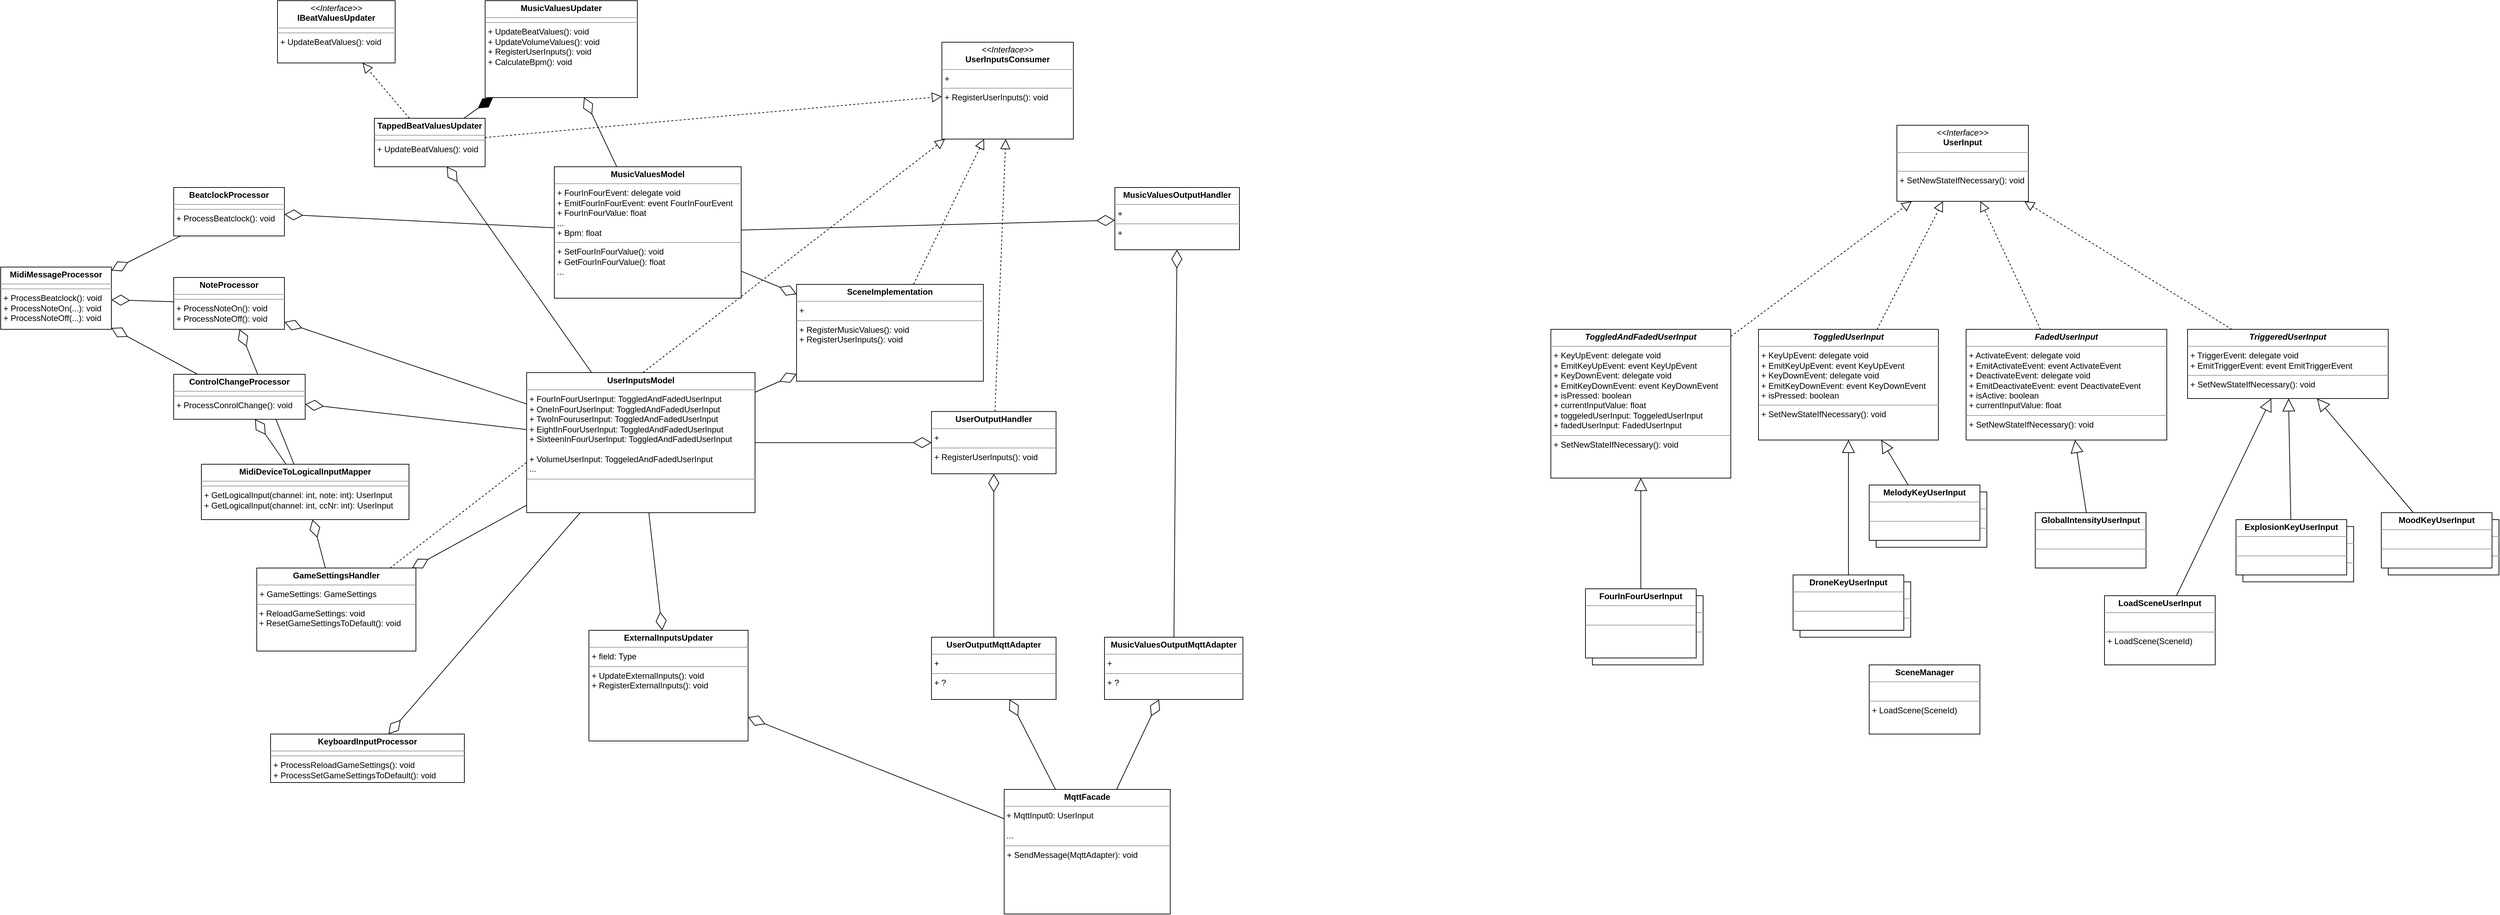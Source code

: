 <mxfile version="18.1.2" type="device"><diagram id="kDup70aPqAmlONpFN8vK" name="Page-1"><mxGraphModel dx="2241" dy="849" grid="1" gridSize="10" guides="1" tooltips="1" connect="1" arrows="1" fold="1" page="1" pageScale="1" pageWidth="850" pageHeight="1100" math="0" shadow="0"><root><mxCell id="0"/><mxCell id="1" parent="0"/><mxCell id="etGGWQpMY6Lgv1OPA2Lh-5" value="" style="endArrow=block;dashed=1;endFill=0;endSize=12;html=1;" edge="1" parent="1" source="etGGWQpMY6Lgv1OPA2Lh-1" target="Bzb-3gxFvcCEt1NOHRP6-14"><mxGeometry width="160" relative="1" as="geometry"><mxPoint x="978.704" y="570.0" as="sourcePoint"/><mxPoint x="1171.296" y="170" as="targetPoint"/></mxGeometry></mxCell><mxCell id="p4Q432q3_4zAi-ggWNKE-8" value="" style="endArrow=diamondThin;endFill=0;endSize=24;html=1;fontColor=default;" parent="1" source="p4Q432q3_4zAi-ggWNKE-6" target="p4Q432q3_4zAi-ggWNKE-1" edge="1"><mxGeometry width="160" relative="1" as="geometry"><mxPoint x="44.505" y="890" as="sourcePoint"/><mxPoint x="-54.286" y="735" as="targetPoint"/></mxGeometry></mxCell><mxCell id="Bzb-3gxFvcCEt1NOHRP6-16" value="" style="endArrow=block;dashed=1;endFill=0;endSize=12;html=1;" parent="1" source="IexDdL5BKOaNLtybtklX-4" target="Bzb-3gxFvcCEt1NOHRP6-14" edge="1"><mxGeometry width="160" relative="1" as="geometry"><mxPoint x="669.998" y="230" as="sourcePoint"/><mxPoint x="621.302" y="-90" as="targetPoint"/></mxGeometry></mxCell><mxCell id="Bzb-3gxFvcCEt1NOHRP6-21" value="&lt;p style=&quot;margin: 0px ; margin-top: 4px ; text-align: center&quot;&gt;&lt;b&gt;ExplosionKeyUserInput&lt;/b&gt;&lt;br&gt;&lt;/p&gt;&lt;hr size=&quot;1&quot;&gt;&lt;p style=&quot;margin: 0px ; margin-left: 4px&quot;&gt;&lt;br&gt;&lt;/p&gt;&lt;hr size=&quot;1&quot;&gt;&lt;p style=&quot;margin: 0px ; margin-left: 4px&quot;&gt;&lt;br&gt;&lt;/p&gt;" style="verticalAlign=top;align=left;overflow=fill;fontSize=12;fontFamily=Helvetica;html=1;" parent="1" vertex="1"><mxGeometry x="2890" y="910" width="160" height="80" as="geometry"/></mxCell><mxCell id="Bzb-3gxFvcCEt1NOHRP6-20" value="&lt;p style=&quot;margin: 0px ; margin-top: 4px ; text-align: center&quot;&gt;&lt;b&gt;MelodyKeyUserInput&lt;/b&gt;&lt;/p&gt;&lt;hr size=&quot;1&quot;&gt;&lt;p style=&quot;margin: 0px ; margin-left: 4px&quot;&gt;&lt;br&gt;&lt;/p&gt;&lt;hr size=&quot;1&quot;&gt;&lt;p style=&quot;margin: 0px ; margin-left: 4px&quot;&gt;&lt;br&gt;&lt;/p&gt;" style="verticalAlign=top;align=left;overflow=fill;fontSize=12;fontFamily=Helvetica;html=1;" parent="1" vertex="1"><mxGeometry x="2360" y="860" width="160" height="80" as="geometry"/></mxCell><mxCell id="Bzb-3gxFvcCEt1NOHRP6-19" value="&lt;p style=&quot;margin: 0px ; margin-top: 4px ; text-align: center&quot;&gt;&lt;b&gt;DroneKeyUserInput&lt;/b&gt;&lt;br&gt;&lt;/p&gt;&lt;hr size=&quot;1&quot;&gt;&lt;p style=&quot;margin: 0px ; margin-left: 4px&quot;&gt;&lt;br&gt;&lt;/p&gt;&lt;hr size=&quot;1&quot;&gt;&lt;p style=&quot;margin: 0px ; margin-left: 4px&quot;&gt;&lt;br&gt;&lt;/p&gt;" style="verticalAlign=top;align=left;overflow=fill;fontSize=12;fontFamily=Helvetica;html=1;" parent="1" vertex="1"><mxGeometry x="2250" y="990" width="160" height="80" as="geometry"/></mxCell><mxCell id="Bzb-3gxFvcCEt1NOHRP6-18" value="&lt;p style=&quot;margin: 0px ; margin-top: 4px ; text-align: center&quot;&gt;&lt;b&gt;StreamKeyUserInput&lt;/b&gt;&lt;/p&gt;&lt;hr size=&quot;1&quot;&gt;&lt;p style=&quot;margin: 0px ; margin-left: 4px&quot;&gt;&lt;br&gt;&lt;/p&gt;&lt;hr size=&quot;1&quot;&gt;&lt;p style=&quot;margin: 0px ; margin-left: 4px&quot;&gt;&lt;br&gt;&lt;/p&gt;" style="verticalAlign=top;align=left;overflow=fill;fontSize=12;fontFamily=Helvetica;html=1;" parent="1" vertex="1"><mxGeometry x="3100" y="900" width="160" height="80" as="geometry"/></mxCell><mxCell id="Bzb-3gxFvcCEt1NOHRP6-17" value="&lt;p style=&quot;margin: 0px ; margin-top: 4px ; text-align: center&quot;&gt;&lt;b&gt;FourInFourUserInput&lt;/b&gt;&lt;/p&gt;&lt;hr size=&quot;1&quot;&gt;&lt;br&gt;&lt;hr size=&quot;1&quot;&gt;&lt;p style=&quot;margin: 0px ; margin-left: 4px&quot;&gt;&lt;br&gt;&lt;/p&gt;" style="verticalAlign=top;align=left;overflow=fill;fontSize=12;fontFamily=Helvetica;html=1;" parent="1" vertex="1"><mxGeometry x="1950" y="1010" width="160" height="100" as="geometry"/></mxCell><mxCell id="IexDdL5BKOaNLtybtklX-3" value="&lt;p style=&quot;margin: 0px ; margin-top: 4px ; text-align: center&quot;&gt;&lt;i&gt;&amp;lt;&amp;lt;Interface&amp;gt;&amp;gt;&lt;/i&gt;&lt;br&gt;&lt;b&gt;IBeatValuesUpdater&lt;/b&gt;&lt;/p&gt;&lt;hr size=&quot;1&quot;&gt;&lt;hr size=&quot;1&quot;&gt;&lt;p style=&quot;margin: 0px ; margin-left: 4px&quot;&gt;+ UpdateBeatValues(): void&lt;/p&gt;" style="verticalAlign=top;align=left;overflow=fill;fontSize=12;fontFamily=Helvetica;html=1;" parent="1" vertex="1"><mxGeometry x="50" y="150" width="170" height="90" as="geometry"/></mxCell><mxCell id="IexDdL5BKOaNLtybtklX-4" value="&lt;p style=&quot;margin: 0px ; margin-top: 4px ; text-align: center&quot;&gt;&lt;b&gt;TappedBeatValuesUpdater&lt;/b&gt;&lt;br&gt;&lt;/p&gt;&lt;hr size=&quot;1&quot;&gt;&lt;hr size=&quot;1&quot;&gt;&lt;p style=&quot;margin: 0px ; margin-left: 4px&quot;&gt;+ UpdateBeatValues(): void&lt;br&gt;&lt;/p&gt;" style="verticalAlign=top;align=left;overflow=fill;fontSize=12;fontFamily=Helvetica;html=1;" parent="1" vertex="1"><mxGeometry x="190" y="320" width="160" height="70" as="geometry"/></mxCell><mxCell id="IexDdL5BKOaNLtybtklX-6" value="" style="endArrow=block;dashed=1;endFill=0;endSize=12;html=1;" parent="1" source="IexDdL5BKOaNLtybtklX-4" target="IexDdL5BKOaNLtybtklX-3" edge="1"><mxGeometry width="160" relative="1" as="geometry"><mxPoint x="100" y="420" as="sourcePoint"/><mxPoint x="390" y="320" as="targetPoint"/></mxGeometry></mxCell><mxCell id="IexDdL5BKOaNLtybtklX-9" value="&lt;p style=&quot;margin: 0px ; margin-top: 4px ; text-align: center&quot;&gt;&lt;b&gt;MusicValuesUpdater&lt;/b&gt;&lt;br&gt;&lt;/p&gt;&lt;hr size=&quot;1&quot;&gt;&lt;hr size=&quot;1&quot;&gt;&lt;p style=&quot;margin: 0px ; margin-left: 4px&quot;&gt;+ UpdateBeatValues(): void&lt;/p&gt;&lt;p style=&quot;margin: 0px ; margin-left: 4px&quot;&gt;+ UpdateVolumeValues(): void&lt;/p&gt;&lt;p style=&quot;margin: 0px ; margin-left: 4px&quot;&gt;+ RegisterUserInputs(): void&lt;/p&gt;&lt;p style=&quot;margin: 0px ; margin-left: 4px&quot;&gt;+ CalculateBpm(): void&lt;br&gt;&lt;/p&gt;" style="verticalAlign=top;align=left;overflow=fill;fontSize=12;fontFamily=Helvetica;html=1;strokeColor=default;" parent="1" vertex="1"><mxGeometry x="350" y="150" width="220" height="140" as="geometry"/></mxCell><mxCell id="IexDdL5BKOaNLtybtklX-15" value="&lt;p style=&quot;margin: 0px ; margin-top: 4px ; text-align: center&quot;&gt;&lt;b&gt;MusicValuesModel&lt;/b&gt;&lt;/p&gt;&lt;hr size=&quot;1&quot;&gt;&lt;p style=&quot;margin: 0px ; margin-left: 4px&quot;&gt;+ FourInFourEvent: delegate void&lt;br&gt;&lt;/p&gt;&lt;p style=&quot;margin: 0px ; margin-left: 4px&quot;&gt;+ EmitFourInFourEvent: event FourInFourEvent&lt;br&gt;&lt;/p&gt;&lt;p style=&quot;margin: 0px ; margin-left: 4px&quot;&gt;+ FourInFourValue: float&lt;/p&gt;&lt;p style=&quot;margin: 0px ; margin-left: 4px&quot;&gt;...&lt;/p&gt;&lt;p style=&quot;margin: 0px ; margin-left: 4px&quot;&gt;+ Bpm: float&lt;br&gt;&lt;/p&gt;&lt;hr size=&quot;1&quot;&gt;&lt;p style=&quot;margin: 0px ; margin-left: 4px&quot;&gt;+ SetFourInFourValue(): void&lt;/p&gt;&lt;p style=&quot;margin: 0px ; margin-left: 4px&quot;&gt;+ GetFourInFourValue(): float&lt;/p&gt;&lt;p style=&quot;margin: 0px ; margin-left: 4px&quot;&gt;...&lt;/p&gt;&lt;p style=&quot;margin: 0px ; margin-left: 4px&quot;&gt;&lt;br&gt;&lt;/p&gt;" style="verticalAlign=top;align=left;overflow=fill;fontSize=12;fontFamily=Helvetica;html=1;" parent="1" vertex="1"><mxGeometry x="450" y="390" width="270" height="190" as="geometry"/></mxCell><mxCell id="_s8e9NvMkZ89bHvfG3n6-1" value="&lt;p style=&quot;margin: 0px ; margin-top: 4px ; text-align: center&quot;&gt;&lt;i&gt;&lt;b&gt;FadedUserInput&lt;/b&gt;&lt;/i&gt;&lt;/p&gt;&lt;hr size=&quot;1&quot;&gt;&lt;p style=&quot;margin: 0px ; margin-left: 4px&quot;&gt;+ ActivateEvent: delegate void&lt;/p&gt;&lt;p style=&quot;margin: 0px ; margin-left: 4px&quot;&gt;+ EmitActivateEvent: event ActivateEvent&lt;/p&gt;&lt;p style=&quot;margin: 0px ; margin-left: 4px&quot;&gt;+ DeactivateEvent: delegate void&lt;br&gt;&lt;/p&gt;&lt;p style=&quot;margin: 0px ; margin-left: 4px&quot;&gt;+ EmitDeactivateEvent: event DeactivateEvent&lt;/p&gt;&lt;p style=&quot;margin: 0px ; margin-left: 4px&quot;&gt;+ isActive: boolean&lt;/p&gt;&lt;p style=&quot;margin: 0px ; margin-left: 4px&quot;&gt;+ currentInputValue: float&lt;br&gt;&lt;/p&gt;&lt;hr size=&quot;1&quot;&gt;&lt;p style=&quot;margin: 0px ; margin-left: 4px&quot;&gt;+ SetNewStateIfNecessary(): void&lt;br&gt;&lt;/p&gt;" style="verticalAlign=top;align=left;overflow=fill;fontSize=12;fontFamily=Helvetica;html=1;" parent="1" vertex="1"><mxGeometry x="2490" y="625" width="290" height="160" as="geometry"/></mxCell><mxCell id="p0SsCodFUb69BNhrjL_O-1" value="&lt;p style=&quot;margin: 0px ; margin-top: 4px ; text-align: center&quot;&gt;&lt;b&gt;MelodyKeyUserInput&lt;/b&gt;&lt;/p&gt;&lt;hr size=&quot;1&quot;&gt;&lt;p style=&quot;margin: 0px ; margin-left: 4px&quot;&gt;&lt;br&gt;&lt;/p&gt;&lt;hr size=&quot;1&quot;&gt;&lt;p style=&quot;margin: 0px ; margin-left: 4px&quot;&gt;&lt;br&gt;&lt;/p&gt;" style="verticalAlign=top;align=left;overflow=fill;fontSize=12;fontFamily=Helvetica;html=1;" parent="1" vertex="1"><mxGeometry x="2350" y="850" width="160" height="80" as="geometry"/></mxCell><mxCell id="p0SsCodFUb69BNhrjL_O-2" value="&lt;p style=&quot;margin: 0px ; margin-top: 4px ; text-align: center&quot;&gt;&lt;i&gt;&lt;b&gt;ToggledUserInput&lt;/b&gt;&lt;/i&gt;&lt;/p&gt;&lt;hr size=&quot;1&quot;&gt;&lt;p style=&quot;margin: 0px ; margin-left: 4px&quot;&gt;+ KeyUpEvent: delegate void&lt;/p&gt;&lt;p style=&quot;margin: 0px ; margin-left: 4px&quot;&gt;+ EmitKeyUpEvent: event KeyUpEvent&lt;/p&gt;&lt;p style=&quot;margin: 0px ; margin-left: 4px&quot;&gt;+ KeyDownEvent: delegate void&lt;br&gt;&lt;/p&gt;&lt;p style=&quot;margin: 0px ; margin-left: 4px&quot;&gt;+ EmitKeyDownEvent: event KeyDownEvent&lt;/p&gt;&lt;p style=&quot;margin: 0px ; margin-left: 4px&quot;&gt;+ isPressed: boolean&lt;br&gt;&lt;/p&gt;&lt;hr size=&quot;1&quot;&gt;&lt;p style=&quot;margin: 0px ; margin-left: 4px&quot;&gt;+ SetNewStateIfNecessary(): void&lt;br&gt;&lt;/p&gt;" style="verticalAlign=top;align=left;overflow=fill;fontSize=12;fontFamily=Helvetica;html=1;" parent="1" vertex="1"><mxGeometry x="2190" y="625" width="260" height="160" as="geometry"/></mxCell><mxCell id="p0SsCodFUb69BNhrjL_O-4" value="Extends" style="endArrow=block;endSize=16;endFill=0;strokeColor=#000000;shadow=0;comic=0;textOpacity=0;fontColor=none;labelBackgroundColor=none;noLabel=1;" parent="1" source="p0SsCodFUb69BNhrjL_O-1" target="p0SsCodFUb69BNhrjL_O-2" edge="1"><mxGeometry x="-0.048" width="160" relative="1" as="geometry"><mxPoint x="1960" y="990" as="sourcePoint"/><mxPoint x="2120" y="990" as="targetPoint"/><mxPoint as="offset"/></mxGeometry></mxCell><mxCell id="p0SsCodFUb69BNhrjL_O-5" value="&lt;p style=&quot;margin: 0px ; margin-top: 4px ; text-align: center&quot;&gt;&lt;b&gt;MoodKeyUserInput&lt;/b&gt;&lt;/p&gt;&lt;hr size=&quot;1&quot;&gt;&lt;p style=&quot;margin: 0px ; margin-left: 4px&quot;&gt;&lt;br&gt;&lt;/p&gt;&lt;hr size=&quot;1&quot;&gt;&lt;p style=&quot;margin: 0px ; margin-left: 4px&quot;&gt;&lt;br&gt;&lt;/p&gt;" style="verticalAlign=top;align=left;overflow=fill;fontSize=12;fontFamily=Helvetica;html=1;" parent="1" vertex="1"><mxGeometry x="3090" y="890" width="160" height="80" as="geometry"/></mxCell><mxCell id="p0SsCodFUb69BNhrjL_O-6" value="Extends" style="endArrow=block;endSize=16;endFill=0;strokeColor=#000000;shadow=0;comic=0;textOpacity=0;fontColor=none;labelBackgroundColor=none;noLabel=1;" parent="1" source="p0SsCodFUb69BNhrjL_O-5" target="gkqPeHBAmK1bLLE0qPdu-8" edge="1"><mxGeometry x="-0.048" width="160" relative="1" as="geometry"><mxPoint x="2180" y="860" as="sourcePoint"/><mxPoint x="2180" y="765" as="targetPoint"/><mxPoint as="offset"/></mxGeometry></mxCell><mxCell id="gkqPeHBAmK1bLLE0qPdu-8" value="&lt;p style=&quot;margin: 0px ; margin-top: 4px ; text-align: center&quot;&gt;&lt;i&gt;&lt;b&gt;TriggeredUserInput&lt;/b&gt;&lt;/i&gt;&lt;/p&gt;&lt;hr size=&quot;1&quot;&gt;&lt;p style=&quot;margin: 0px ; margin-left: 4px&quot;&gt;+ TriggerEvent: delegate void&lt;/p&gt;&lt;p style=&quot;margin: 0px ; margin-left: 4px&quot;&gt;+ EmitTriggerEvent: event EmitTriggerEvent&lt;/p&gt;&lt;hr size=&quot;1&quot;&gt;&lt;p style=&quot;margin: 0px ; margin-left: 4px&quot;&gt;+ SetNewStateIfNecessary(): void&lt;br&gt;&lt;/p&gt;" style="verticalAlign=top;align=left;overflow=fill;fontSize=12;fontFamily=Helvetica;html=1;" parent="1" vertex="1"><mxGeometry x="2810" y="625" width="290" height="100" as="geometry"/></mxCell><mxCell id="gkqPeHBAmK1bLLE0qPdu-9" value="&lt;p style=&quot;margin: 0px ; margin-top: 4px ; text-align: center&quot;&gt;&lt;b&gt;ExplosionKeyUserInput&lt;/b&gt;&lt;br&gt;&lt;/p&gt;&lt;hr size=&quot;1&quot;&gt;&lt;p style=&quot;margin: 0px ; margin-left: 4px&quot;&gt;&lt;br&gt;&lt;/p&gt;&lt;hr size=&quot;1&quot;&gt;&lt;p style=&quot;margin: 0px ; margin-left: 4px&quot;&gt;&lt;br&gt;&lt;/p&gt;" style="verticalAlign=top;align=left;overflow=fill;fontSize=12;fontFamily=Helvetica;html=1;" parent="1" vertex="1"><mxGeometry x="2880" y="900" width="160" height="80" as="geometry"/></mxCell><mxCell id="gkqPeHBAmK1bLLE0qPdu-10" value="Extends" style="endArrow=block;endSize=16;endFill=0;strokeColor=#000000;shadow=0;comic=0;textOpacity=0;fontColor=none;labelBackgroundColor=none;noLabel=1;" parent="1" source="gkqPeHBAmK1bLLE0qPdu-9" target="gkqPeHBAmK1bLLE0qPdu-8" edge="1"><mxGeometry x="-0.048" width="160" relative="1" as="geometry"><mxPoint x="2235" y="900" as="sourcePoint"/><mxPoint x="2960" y="742" as="targetPoint"/><mxPoint as="offset"/></mxGeometry></mxCell><mxCell id="gkqPeHBAmK1bLLE0qPdu-11" value="&lt;p style=&quot;margin: 0px ; margin-top: 4px ; text-align: center&quot;&gt;&lt;b&gt;FourInFourUserInput&lt;/b&gt;&lt;/p&gt;&lt;hr size=&quot;1&quot;&gt;&lt;br&gt;&lt;hr size=&quot;1&quot;&gt;&lt;p style=&quot;margin: 0px ; margin-left: 4px&quot;&gt;&lt;br&gt;&lt;/p&gt;" style="verticalAlign=top;align=left;overflow=fill;fontSize=12;fontFamily=Helvetica;html=1;" parent="1" vertex="1"><mxGeometry x="1940" y="1000" width="160" height="100" as="geometry"/></mxCell><mxCell id="gkqPeHBAmK1bLLE0qPdu-12" value="&lt;p style=&quot;margin: 0px ; margin-top: 4px ; text-align: center&quot;&gt;&lt;b&gt;GlobalIntensityUserInput&lt;/b&gt;&lt;/p&gt;&lt;hr size=&quot;1&quot;&gt;&lt;p style=&quot;margin: 0px ; margin-left: 4px&quot;&gt;&lt;br&gt;&lt;/p&gt;&lt;hr size=&quot;1&quot;&gt;&lt;p style=&quot;margin: 0px ; margin-left: 4px&quot;&gt;&lt;br&gt;&lt;/p&gt;" style="verticalAlign=top;align=left;overflow=fill;fontSize=12;fontFamily=Helvetica;html=1;" parent="1" vertex="1"><mxGeometry x="2590" y="890" width="160" height="80" as="geometry"/></mxCell><mxCell id="gkqPeHBAmK1bLLE0qPdu-13" value="Extends" style="endArrow=block;endSize=16;endFill=0;strokeColor=#000000;shadow=0;comic=0;textOpacity=0;fontColor=none;labelBackgroundColor=none;noLabel=1;" parent="1" source="gkqPeHBAmK1bLLE0qPdu-12" target="_s8e9NvMkZ89bHvfG3n6-1" edge="1"><mxGeometry x="-0.048" width="160" relative="1" as="geometry"><mxPoint x="2590" y="890" as="sourcePoint"/><mxPoint x="2620" y="762" as="targetPoint"/><mxPoint as="offset"/></mxGeometry></mxCell><mxCell id="gkqPeHBAmK1bLLE0qPdu-15" value="&lt;p style=&quot;margin: 0px ; margin-top: 4px ; text-align: center&quot;&gt;&lt;i&gt;&amp;lt;&amp;lt;Interface&amp;gt;&amp;gt;&lt;/i&gt;&lt;br&gt;&lt;b&gt;UserInput&lt;/b&gt;&lt;/p&gt;&lt;hr size=&quot;1&quot;&gt;&lt;p style=&quot;margin: 0px ; margin-left: 4px&quot;&gt;&lt;br&gt;&lt;/p&gt;&lt;hr size=&quot;1&quot;&gt;&lt;p style=&quot;margin: 0px ; margin-left: 4px&quot;&gt;+ SetNewStateIfNecessary(): void&lt;/p&gt;" style="verticalAlign=top;align=left;overflow=fill;fontSize=12;fontFamily=Helvetica;html=1;" parent="1" vertex="1"><mxGeometry x="2390" y="330" width="190" height="110" as="geometry"/></mxCell><mxCell id="gkqPeHBAmK1bLLE0qPdu-17" value="" style="endArrow=block;dashed=1;endFill=0;endSize=12;html=1;" parent="1" source="p0SsCodFUb69BNhrjL_O-2" target="gkqPeHBAmK1bLLE0qPdu-15" edge="1"><mxGeometry width="160" relative="1" as="geometry"><mxPoint x="1210" y="320" as="sourcePoint"/><mxPoint x="1370" y="320" as="targetPoint"/></mxGeometry></mxCell><mxCell id="gkqPeHBAmK1bLLE0qPdu-18" value="" style="endArrow=block;dashed=1;endFill=0;endSize=12;html=1;" parent="1" source="_s8e9NvMkZ89bHvfG3n6-1" target="gkqPeHBAmK1bLLE0qPdu-15" edge="1"><mxGeometry width="160" relative="1" as="geometry"><mxPoint x="1530" y="350" as="sourcePoint"/><mxPoint x="1690" y="350" as="targetPoint"/></mxGeometry></mxCell><mxCell id="gkqPeHBAmK1bLLE0qPdu-19" value="" style="endArrow=block;dashed=1;endFill=0;endSize=12;html=1;" parent="1" source="gkqPeHBAmK1bLLE0qPdu-8" target="gkqPeHBAmK1bLLE0qPdu-15" edge="1"><mxGeometry width="160" relative="1" as="geometry"><mxPoint x="1860" y="350" as="sourcePoint"/><mxPoint x="2020" y="350" as="targetPoint"/></mxGeometry></mxCell><mxCell id="gkqPeHBAmK1bLLE0qPdu-20" value="&lt;p style=&quot;margin: 0px ; margin-top: 4px ; text-align: center&quot;&gt;&lt;i&gt;&lt;b&gt;ToggledAndFadedUserInput&lt;/b&gt;&lt;/i&gt;&lt;/p&gt;&lt;hr size=&quot;1&quot;&gt;&lt;p style=&quot;margin: 0px ; margin-left: 4px&quot;&gt;+ KeyUpEvent: delegate void&lt;/p&gt;&lt;p style=&quot;margin: 0px ; margin-left: 4px&quot;&gt;+ EmitKeyUpEvent: event KeyUpEvent&lt;/p&gt;&lt;p style=&quot;margin: 0px ; margin-left: 4px&quot;&gt;+ KeyDownEvent: delegate void&lt;br&gt;&lt;/p&gt;&lt;p style=&quot;margin: 0px ; margin-left: 4px&quot;&gt;+ EmitKeyDownEvent: event KeyDownEvent&lt;/p&gt;&lt;p style=&quot;margin: 0px ; margin-left: 4px&quot;&gt;+ isPressed: boolean&lt;/p&gt;&lt;p style=&quot;margin: 0px ; margin-left: 4px&quot;&gt;+ currentInputValue: float&lt;/p&gt;&lt;p style=&quot;margin: 0px ; margin-left: 4px&quot;&gt;+ toggeledUserInput: ToggeledUserInput&lt;/p&gt;&lt;p style=&quot;margin: 0px ; margin-left: 4px&quot;&gt;+ fadedUserInput: FadedUserInput&lt;br&gt;&lt;/p&gt;&lt;hr size=&quot;1&quot;&gt;&lt;p style=&quot;margin: 0px ; margin-left: 4px&quot;&gt;+ SetNewStateIfNecessary(): void&lt;br&gt;&lt;/p&gt;" style="verticalAlign=top;align=left;overflow=fill;fontSize=12;fontFamily=Helvetica;html=1;" parent="1" vertex="1"><mxGeometry x="1890" y="625" width="260" height="215" as="geometry"/></mxCell><mxCell id="gkqPeHBAmK1bLLE0qPdu-21" value="Extends" style="endArrow=block;endSize=16;endFill=0;strokeColor=#000000;shadow=0;comic=0;textOpacity=0;fontColor=none;labelBackgroundColor=none;noLabel=1;" parent="1" source="gkqPeHBAmK1bLLE0qPdu-11" target="gkqPeHBAmK1bLLE0qPdu-20" edge="1"><mxGeometry x="-0.048" width="160" relative="1" as="geometry"><mxPoint x="2235" y="900" as="sourcePoint"/><mxPoint x="2291" y="795.96" as="targetPoint"/><mxPoint as="offset"/></mxGeometry></mxCell><mxCell id="gkqPeHBAmK1bLLE0qPdu-22" value="" style="endArrow=block;dashed=1;endFill=0;endSize=12;html=1;" parent="1" source="gkqPeHBAmK1bLLE0qPdu-20" target="gkqPeHBAmK1bLLE0qPdu-15" edge="1"><mxGeometry width="160" relative="1" as="geometry"><mxPoint x="1310" y="385" as="sourcePoint"/><mxPoint x="1517.5" y="300" as="targetPoint"/></mxGeometry></mxCell><mxCell id="YY2gHRtdCYsPqJjgCvtX-1" value="" style="endArrow=diamondThin;endFill=1;endSize=24;html=1;" parent="1" source="IexDdL5BKOaNLtybtklX-4" target="IexDdL5BKOaNLtybtklX-9" edge="1"><mxGeometry width="160" relative="1" as="geometry"><mxPoint x="350" y="460" as="sourcePoint"/><mxPoint x="390" y="230" as="targetPoint"/></mxGeometry></mxCell><mxCell id="YY2gHRtdCYsPqJjgCvtX-2" value="&lt;p style=&quot;margin: 0px ; margin-top: 4px ; text-align: center&quot;&gt;&lt;b&gt;SceneManager&lt;/b&gt;&lt;/p&gt;&lt;hr size=&quot;1&quot;&gt;&lt;br&gt;&lt;hr size=&quot;1&quot;&gt;&lt;p style=&quot;margin: 0px ; margin-left: 4px&quot;&gt;+ LoadScene(SceneId)&lt;br&gt;&lt;/p&gt;" style="verticalAlign=top;align=left;overflow=fill;fontSize=12;fontFamily=Helvetica;html=1;" parent="1" vertex="1"><mxGeometry x="2350" y="1110" width="160" height="100" as="geometry"/></mxCell><mxCell id="YY2gHRtdCYsPqJjgCvtX-3" value="&lt;p style=&quot;margin: 0px ; margin-top: 4px ; text-align: center&quot;&gt;&lt;b&gt;LoadSceneUserInput&lt;/b&gt;&lt;/p&gt;&lt;hr size=&quot;1&quot;&gt;&lt;br&gt;&lt;hr size=&quot;1&quot;&gt;&lt;p style=&quot;margin: 0px ; margin-left: 4px&quot;&gt;+ LoadScene(SceneId)&lt;br&gt;&lt;/p&gt;" style="verticalAlign=top;align=left;overflow=fill;fontSize=12;fontFamily=Helvetica;html=1;" parent="1" vertex="1"><mxGeometry x="2690" y="1010" width="160" height="100" as="geometry"/></mxCell><mxCell id="YY2gHRtdCYsPqJjgCvtX-5" value="Extends" style="endArrow=block;endSize=16;endFill=0;strokeColor=#000000;shadow=0;comic=0;textOpacity=0;fontColor=none;labelBackgroundColor=none;noLabel=1;" parent="1" source="YY2gHRtdCYsPqJjgCvtX-3" target="gkqPeHBAmK1bLLE0qPdu-8" edge="1"><mxGeometry x="-0.048" width="160" relative="1" as="geometry"><mxPoint x="2150" y="1120" as="sourcePoint"/><mxPoint x="2150" y="930" as="targetPoint"/><mxPoint as="offset"/></mxGeometry></mxCell><mxCell id="YY2gHRtdCYsPqJjgCvtX-7" value="&lt;p style=&quot;margin: 0px ; margin-top: 4px ; text-align: center&quot;&gt;&lt;b&gt;MqttFacade&lt;/b&gt;&lt;br&gt;&lt;/p&gt;&lt;hr size=&quot;1&quot;&gt;&lt;div&gt;&amp;nbsp;+ MqttInput0: UserInput&lt;/div&gt;&lt;div&gt;&lt;br&gt;&lt;/div&gt;&lt;div&gt;&amp;nbsp;...&lt;br&gt;&lt;/div&gt;&lt;hr size=&quot;1&quot;&gt;&lt;p style=&quot;margin: 0px ; margin-left: 4px&quot;&gt;+ SendMessage(MqttAdapter): void&lt;br&gt;&lt;/p&gt;" style="verticalAlign=top;align=left;overflow=fill;fontSize=12;fontFamily=Helvetica;html=1;" parent="1" vertex="1"><mxGeometry x="1100" y="1290" width="240" height="180" as="geometry"/></mxCell><mxCell id="Hk9LADAd_C7SH6eBaAao-1" value="&lt;p style=&quot;margin: 0px ; margin-top: 4px ; text-align: center&quot;&gt;&lt;b&gt;DroneKeyUserInput&lt;/b&gt;&lt;br&gt;&lt;/p&gt;&lt;hr size=&quot;1&quot;&gt;&lt;p style=&quot;margin: 0px ; margin-left: 4px&quot;&gt;&lt;br&gt;&lt;/p&gt;&lt;hr size=&quot;1&quot;&gt;&lt;p style=&quot;margin: 0px ; margin-left: 4px&quot;&gt;&lt;br&gt;&lt;/p&gt;" style="verticalAlign=top;align=left;overflow=fill;fontSize=12;fontFamily=Helvetica;html=1;" parent="1" vertex="1"><mxGeometry x="2240" y="980" width="160" height="80" as="geometry"/></mxCell><mxCell id="Hk9LADAd_C7SH6eBaAao-2" value="Extends" style="endArrow=block;endSize=16;endFill=0;strokeColor=#000000;shadow=0;comic=0;textOpacity=0;fontColor=none;labelBackgroundColor=none;noLabel=1;" parent="1" source="Hk9LADAd_C7SH6eBaAao-1" target="p0SsCodFUb69BNhrjL_O-2" edge="1"><mxGeometry x="-0.048" width="160" relative="1" as="geometry"><mxPoint x="2309" y="849.04" as="sourcePoint"/><mxPoint x="2340" y="785" as="targetPoint"/><mxPoint as="offset"/></mxGeometry></mxCell><mxCell id="Bzb-3gxFvcCEt1NOHRP6-1" value="&lt;p style=&quot;margin: 0px ; margin-top: 4px ; text-align: center&quot;&gt;&lt;b&gt;UserInputsModel&lt;/b&gt;&lt;/p&gt;&lt;hr size=&quot;1&quot;&gt;&lt;p style=&quot;margin: 0px ; margin-left: 4px&quot;&gt;+ FourInFourUserInput: ToggledAndFadedUserInput&lt;/p&gt;&lt;p style=&quot;margin: 0px ; margin-left: 4px&quot;&gt;+ OneInFourUserInput: ToggledAndFadedUserInput&lt;br&gt;&lt;/p&gt;&lt;p style=&quot;margin: 0px ; margin-left: 4px&quot;&gt;+ TwoInFouruserInput: ToggledAndFadedUserInput&lt;/p&gt;&lt;p style=&quot;margin: 0px ; margin-left: 4px&quot;&gt;+ EightInFourUserInput: ToggledAndFadedUserInput&lt;/p&gt;&lt;p style=&quot;margin: 0px ; margin-left: 4px&quot;&gt;+ SixteenInFourUserInput: ToggledAndFadedUserInput&lt;/p&gt;&lt;p style=&quot;margin: 0px ; margin-left: 4px&quot;&gt;&lt;br&gt;&lt;/p&gt;&lt;p style=&quot;margin: 0px ; margin-left: 4px&quot;&gt;+ VolumeUserInput: ToggeledAndFadedUserInput&lt;/p&gt;&lt;p style=&quot;margin: 0px ; margin-left: 4px&quot;&gt;...&lt;br&gt;&lt;/p&gt;&lt;hr size=&quot;1&quot;&gt;" style="verticalAlign=top;align=left;overflow=fill;fontSize=12;fontFamily=Helvetica;html=1;" parent="1" vertex="1"><mxGeometry x="410" y="687.5" width="330" height="202.5" as="geometry"/></mxCell><mxCell id="Bzb-3gxFvcCEt1NOHRP6-2" value="" style="endArrow=diamondThin;endFill=0;endSize=24;html=1;" parent="1" source="IexDdL5BKOaNLtybtklX-15" target="IexDdL5BKOaNLtybtklX-9" edge="1"><mxGeometry width="160" relative="1" as="geometry"><mxPoint x="440" y="440" as="sourcePoint"/><mxPoint x="570" y="150" as="targetPoint"/></mxGeometry></mxCell><mxCell id="Bzb-3gxFvcCEt1NOHRP6-6" value="" style="endArrow=diamondThin;endFill=0;endSize=24;html=1;fontColor=default;" parent="1" source="Bzb-3gxFvcCEt1NOHRP6-1" target="Bzb-3gxFvcCEt1NOHRP6-12" edge="1"><mxGeometry width="160" relative="1" as="geometry"><mxPoint x="990" y="710" as="sourcePoint"/><mxPoint x="1070" y="550" as="targetPoint"/></mxGeometry></mxCell><mxCell id="Bzb-3gxFvcCEt1NOHRP6-7" value="" style="endArrow=diamondThin;endFill=0;endSize=24;html=1;fontColor=default;" parent="1" source="IexDdL5BKOaNLtybtklX-15" target="Bzb-3gxFvcCEt1NOHRP6-12" edge="1"><mxGeometry width="160" relative="1" as="geometry"><mxPoint x="720" y="757.5" as="sourcePoint"/><mxPoint x="1070" y="490" as="targetPoint"/></mxGeometry></mxCell><mxCell id="Bzb-3gxFvcCEt1NOHRP6-12" value="&lt;p style=&quot;margin: 0px ; margin-top: 4px ; text-align: center&quot;&gt;&lt;b&gt;SceneImplementation&lt;/b&gt;&lt;/p&gt;&lt;hr size=&quot;1&quot;&gt;&lt;p style=&quot;margin: 0px ; margin-left: 4px&quot;&gt;+ &lt;br&gt;&lt;/p&gt;&lt;hr size=&quot;1&quot;&gt;&lt;p style=&quot;margin: 0px ; margin-left: 4px&quot;&gt;+ RegisterMusicValues(): void&lt;/p&gt;&lt;p style=&quot;margin: 0px ; margin-left: 4px&quot;&gt;+ RegisterUserInputs(): void&lt;br&gt;&lt;/p&gt;" style="verticalAlign=top;align=left;overflow=fill;fontSize=12;fontFamily=Helvetica;html=1;fontColor=default;strokeColor=default;" parent="1" vertex="1"><mxGeometry x="800" y="560" width="270" height="140" as="geometry"/></mxCell><mxCell id="Bzb-3gxFvcCEt1NOHRP6-13" value="" style="endArrow=diamondThin;endFill=0;endSize=24;html=1;fontColor=default;" parent="1" source="Bzb-3gxFvcCEt1NOHRP6-1" target="IexDdL5BKOaNLtybtklX-4" edge="1"><mxGeometry width="160" relative="1" as="geometry"><mxPoint x="570" y="484.656" as="sourcePoint"/><mxPoint x="730" y="440.004" as="targetPoint"/></mxGeometry></mxCell><mxCell id="Bzb-3gxFvcCEt1NOHRP6-14" value="&lt;p style=&quot;margin: 0px ; margin-top: 4px ; text-align: center&quot;&gt;&lt;i&gt;&amp;lt;&amp;lt;Interface&amp;gt;&amp;gt;&lt;/i&gt;&lt;br&gt;&lt;b&gt;UserInputsConsumer&lt;/b&gt;&lt;/p&gt;&lt;hr size=&quot;1&quot;&gt;&lt;p style=&quot;margin: 0px ; margin-left: 4px&quot;&gt;+ &lt;br&gt;&lt;/p&gt;&lt;hr size=&quot;1&quot;&gt;&lt;p style=&quot;margin: 0px ; margin-left: 4px&quot;&gt;+ RegisterUserInputs(): void&lt;br&gt;&lt;/p&gt;" style="verticalAlign=top;align=left;overflow=fill;fontSize=12;fontFamily=Helvetica;html=1;fontColor=default;strokeColor=default;" parent="1" vertex="1"><mxGeometry x="1010" y="210" width="190" height="140" as="geometry"/></mxCell><mxCell id="Bzb-3gxFvcCEt1NOHRP6-15" value="" style="endArrow=block;dashed=1;endFill=0;endSize=12;html=1;" parent="1" source="Bzb-3gxFvcCEt1NOHRP6-12" target="Bzb-3gxFvcCEt1NOHRP6-14" edge="1"><mxGeometry width="160" relative="1" as="geometry"><mxPoint x="1050.0" y="400" as="sourcePoint"/><mxPoint x="1060.862" y="190" as="targetPoint"/></mxGeometry></mxCell><mxCell id="Bzb-3gxFvcCEt1NOHRP6-23" value="" style="endArrow=diamondThin;endFill=0;endSize=24;html=1;fontColor=default;" parent="1" source="Bzb-3gxFvcCEt1NOHRP6-1" target="Bzb-3gxFvcCEt1NOHRP6-26" edge="1"><mxGeometry width="160" relative="1" as="geometry"><mxPoint x="790" y="738.858" as="sourcePoint"/><mxPoint x="1270.0" y="941.361" as="targetPoint"/></mxGeometry></mxCell><mxCell id="Bzb-3gxFvcCEt1NOHRP6-24" value="" style="endArrow=block;dashed=1;endFill=0;endSize=12;html=1;" parent="1" source="Bzb-3gxFvcCEt1NOHRP6-26" target="Bzb-3gxFvcCEt1NOHRP6-14" edge="1"><mxGeometry width="160" relative="1" as="geometry"><mxPoint x="1352.083" y="910" as="sourcePoint"/><mxPoint x="1353.269" y="200" as="targetPoint"/></mxGeometry></mxCell><mxCell id="Bzb-3gxFvcCEt1NOHRP6-26" value="&lt;p style=&quot;margin: 0px ; margin-top: 4px ; text-align: center&quot;&gt;&lt;b&gt;UserOutputHandler&lt;/b&gt;&lt;/p&gt;&lt;hr size=&quot;1&quot;&gt;&lt;p style=&quot;margin: 0px ; margin-left: 4px&quot;&gt;+ &lt;br&gt;&lt;/p&gt;&lt;hr size=&quot;1&quot;&gt;&lt;p style=&quot;margin: 0px ; margin-left: 4px&quot;&gt;+ RegisterUserInputs(): void&lt;br&gt;&lt;/p&gt;" style="verticalAlign=top;align=left;overflow=fill;fontSize=12;fontFamily=Helvetica;html=1;fontColor=default;strokeColor=default;" parent="1" vertex="1"><mxGeometry x="995" y="743.75" width="180" height="90" as="geometry"/></mxCell><mxCell id="Bzb-3gxFvcCEt1NOHRP6-27" value="" style="endArrow=diamondThin;endFill=0;endSize=24;html=1;fontColor=default;startArrow=none;" parent="1" source="Bzb-3gxFvcCEt1NOHRP6-41" target="Bzb-3gxFvcCEt1NOHRP6-26" edge="1"><mxGeometry width="160" relative="1" as="geometry"><mxPoint x="930" y="1140" as="sourcePoint"/><mxPoint x="1090" y="1140" as="targetPoint"/></mxGeometry></mxCell><mxCell id="Bzb-3gxFvcCEt1NOHRP6-33" value="&lt;p style=&quot;margin: 0px ; margin-top: 4px ; text-align: center&quot;&gt;&lt;b&gt;ExternalInputsUpdater&lt;/b&gt;&lt;/p&gt;&lt;hr size=&quot;1&quot;&gt;&lt;p style=&quot;margin: 0px ; margin-left: 4px&quot;&gt;+ field: Type&lt;/p&gt;&lt;hr size=&quot;1&quot;&gt;&lt;p style=&quot;margin: 0px ; margin-left: 4px&quot;&gt;+ UpdateExternalInputs(): void&lt;/p&gt;&lt;p style=&quot;margin: 0px ; margin-left: 4px&quot;&gt;+ RegisterExternalInputs(): void&lt;br&gt;&lt;/p&gt;" style="verticalAlign=top;align=left;overflow=fill;fontSize=12;fontFamily=Helvetica;html=1;fontColor=default;strokeColor=default;" parent="1" vertex="1"><mxGeometry x="500" y="1060" width="230" height="160" as="geometry"/></mxCell><mxCell id="Bzb-3gxFvcCEt1NOHRP6-34" value="" style="endArrow=diamondThin;endFill=0;endSize=24;html=1;fontColor=default;" parent="1" source="YY2gHRtdCYsPqJjgCvtX-7" target="Bzb-3gxFvcCEt1NOHRP6-33" edge="1"><mxGeometry width="160" relative="1" as="geometry"><mxPoint x="946.178" y="1350" as="sourcePoint"/><mxPoint x="870.002" y="1420" as="targetPoint"/></mxGeometry></mxCell><mxCell id="Bzb-3gxFvcCEt1NOHRP6-35" value="" style="endArrow=diamondThin;endFill=0;endSize=24;html=1;fontColor=default;" parent="1" source="Bzb-3gxFvcCEt1NOHRP6-1" target="Bzb-3gxFvcCEt1NOHRP6-33" edge="1"><mxGeometry width="160" relative="1" as="geometry"><mxPoint x="660" y="1013.2" as="sourcePoint"/><mxPoint x="540" y="1000.0" as="targetPoint"/></mxGeometry></mxCell><mxCell id="Bzb-3gxFvcCEt1NOHRP6-36" value="&lt;p style=&quot;margin: 0px ; margin-top: 4px ; text-align: center&quot;&gt;&lt;b&gt;MusicValuesOutputHandler&lt;/b&gt;&lt;/p&gt;&lt;hr size=&quot;1&quot;&gt;&lt;p style=&quot;margin: 0px ; margin-left: 4px&quot;&gt;+ &lt;br&gt;&lt;/p&gt;&lt;hr size=&quot;1&quot;&gt;&lt;p style=&quot;margin: 0px ; margin-left: 4px&quot;&gt;+ &lt;br&gt;&lt;/p&gt;" style="verticalAlign=top;align=left;overflow=fill;fontSize=12;fontFamily=Helvetica;html=1;fontColor=default;strokeColor=default;" parent="1" vertex="1"><mxGeometry x="1260" y="420" width="180" height="90" as="geometry"/></mxCell><mxCell id="Bzb-3gxFvcCEt1NOHRP6-39" value="" style="endArrow=diamondThin;endFill=0;endSize=24;html=1;fontColor=default;" parent="1" source="IexDdL5BKOaNLtybtklX-15" target="Bzb-3gxFvcCEt1NOHRP6-36" edge="1"><mxGeometry width="160" relative="1" as="geometry"><mxPoint x="830.0" y="309.997" as="sourcePoint"/><mxPoint x="1180" y="371.464" as="targetPoint"/></mxGeometry></mxCell><mxCell id="Bzb-3gxFvcCEt1NOHRP6-40" value="" style="endArrow=diamondThin;endFill=0;endSize=24;html=1;fontColor=default;" parent="1" source="Bzb-3gxFvcCEt1NOHRP6-44" target="Bzb-3gxFvcCEt1NOHRP6-36" edge="1"><mxGeometry width="160" relative="1" as="geometry"><mxPoint x="1421.442" y="1235" as="sourcePoint"/><mxPoint x="1339.999" y="850" as="targetPoint"/></mxGeometry></mxCell><mxCell id="Bzb-3gxFvcCEt1NOHRP6-41" value="&lt;p style=&quot;margin: 0px ; margin-top: 4px ; text-align: center&quot;&gt;&lt;b&gt;UserOutputMqttAdapter&lt;/b&gt;&lt;/p&gt;&lt;hr size=&quot;1&quot;&gt;&lt;p style=&quot;margin: 0px ; margin-left: 4px&quot;&gt;+ &lt;br&gt;&lt;/p&gt;&lt;hr size=&quot;1&quot;&gt;&lt;p style=&quot;margin: 0px ; margin-left: 4px&quot;&gt;+ ?&lt;br&gt;&lt;/p&gt;" style="verticalAlign=top;align=left;overflow=fill;fontSize=12;fontFamily=Helvetica;html=1;fontColor=default;strokeColor=default;" parent="1" vertex="1"><mxGeometry x="995" y="1070" width="180" height="90" as="geometry"/></mxCell><mxCell id="Bzb-3gxFvcCEt1NOHRP6-43" value="" style="endArrow=diamondThin;endFill=0;endSize=24;html=1;fontColor=default;startArrow=none;" parent="1" source="YY2gHRtdCYsPqJjgCvtX-7" target="Bzb-3gxFvcCEt1NOHRP6-41" edge="1"><mxGeometry width="160" relative="1" as="geometry"><mxPoint x="1128.235" y="1080" as="sourcePoint"/><mxPoint x="1121.765" y="915" as="targetPoint"/></mxGeometry></mxCell><mxCell id="Bzb-3gxFvcCEt1NOHRP6-44" value="&lt;p style=&quot;margin: 0px ; margin-top: 4px ; text-align: center&quot;&gt;&lt;b&gt;MusicValuesOutputMqttAdapter&lt;/b&gt;&lt;/p&gt;&lt;hr size=&quot;1&quot;&gt;&lt;p style=&quot;margin: 0px ; margin-left: 4px&quot;&gt;+ &lt;br&gt;&lt;/p&gt;&lt;hr size=&quot;1&quot;&gt;&lt;p style=&quot;margin: 0px ; margin-left: 4px&quot;&gt;+ ?&lt;br&gt;&lt;/p&gt;" style="verticalAlign=top;align=left;overflow=fill;fontSize=12;fontFamily=Helvetica;html=1;fontColor=default;strokeColor=default;" parent="1" vertex="1"><mxGeometry x="1245" y="1070" width="200" height="90" as="geometry"/></mxCell><mxCell id="Bzb-3gxFvcCEt1NOHRP6-45" value="" style="endArrow=diamondThin;endFill=0;endSize=24;html=1;fontColor=default;" parent="1" source="YY2gHRtdCYsPqJjgCvtX-7" target="Bzb-3gxFvcCEt1NOHRP6-44" edge="1"><mxGeometry width="160" relative="1" as="geometry"><mxPoint x="1343.375" y="970" as="sourcePoint"/><mxPoint x="1367" y="1010" as="targetPoint"/></mxGeometry></mxCell><mxCell id="3I812u1juoFxMlMymkQs-1" value="&lt;p style=&quot;margin: 0px ; margin-top: 4px ; text-align: center&quot;&gt;&lt;b&gt;MidiMessageProcessor&lt;/b&gt;&lt;br&gt;&lt;/p&gt;&lt;hr size=&quot;1&quot;&gt;&lt;hr size=&quot;1&quot;&gt;&lt;p style=&quot;margin: 0px ; margin-left: 4px&quot;&gt;+ ProcessBeatclock(): void&lt;/p&gt;&lt;p style=&quot;margin: 0px ; margin-left: 4px&quot;&gt;+ ProcessNoteOn(...): void&lt;/p&gt;&lt;p style=&quot;margin: 0px ; margin-left: 4px&quot;&gt;+ ProcessNoteOff(...): void&lt;br&gt;&lt;/p&gt;" style="verticalAlign=top;align=left;overflow=fill;fontSize=12;fontFamily=Helvetica;html=1;" parent="1" vertex="1"><mxGeometry x="-350" y="535" width="160" height="90" as="geometry"/></mxCell><mxCell id="3I812u1juoFxMlMymkQs-2" value="&lt;p style=&quot;margin: 0px ; margin-top: 4px ; text-align: center&quot;&gt;&lt;b&gt;BeatclockProcessor&lt;/b&gt;&lt;br&gt;&lt;/p&gt;&lt;hr size=&quot;1&quot;&gt;&lt;hr size=&quot;1&quot;&gt;&lt;p style=&quot;margin: 0px ; margin-left: 4px&quot;&gt;+ ProcessBeatclock(): void&lt;br&gt;&lt;/p&gt;" style="verticalAlign=top;align=left;overflow=fill;fontSize=12;fontFamily=Helvetica;html=1;" parent="1" vertex="1"><mxGeometry x="-100" y="420" width="160" height="70" as="geometry"/></mxCell><mxCell id="3I812u1juoFxMlMymkQs-3" value="" style="endArrow=diamondThin;endFill=0;endSize=24;html=1;fontColor=default;" parent="1" source="3I812u1juoFxMlMymkQs-2" target="3I812u1juoFxMlMymkQs-1" edge="1"><mxGeometry width="160" relative="1" as="geometry"><mxPoint x="-107.222" y="757.5" as="sourcePoint"/><mxPoint x="-389.998" y="520" as="targetPoint"/></mxGeometry></mxCell><mxCell id="3I812u1juoFxMlMymkQs-4" value="" style="endArrow=diamondThin;endFill=0;endSize=24;html=1;fontColor=default;" parent="1" source="IexDdL5BKOaNLtybtklX-15" target="3I812u1juoFxMlMymkQs-2" edge="1"><mxGeometry width="160" relative="1" as="geometry"><mxPoint x="-210.0" y="425" as="sourcePoint"/><mxPoint x="-280.0" y="425" as="targetPoint"/></mxGeometry></mxCell><mxCell id="p4Q432q3_4zAi-ggWNKE-1" value="&lt;p style=&quot;margin: 0px ; margin-top: 4px ; text-align: center&quot;&gt;&lt;b&gt;NoteProcessor&lt;/b&gt;&lt;br&gt;&lt;/p&gt;&lt;hr size=&quot;1&quot;&gt;&lt;hr size=&quot;1&quot;&gt;&lt;p style=&quot;margin: 0px ; margin-left: 4px&quot;&gt;+ ProcessNoteOn(): void&lt;/p&gt;&lt;p style=&quot;margin: 0px ; margin-left: 4px&quot;&gt;+ ProcessNoteOff(): void&lt;br&gt;&lt;/p&gt;" style="verticalAlign=top;align=left;overflow=fill;fontSize=12;fontFamily=Helvetica;html=1;" parent="1" vertex="1"><mxGeometry x="-100" y="550" width="160" height="75" as="geometry"/></mxCell><mxCell id="p4Q432q3_4zAi-ggWNKE-2" value="" style="endArrow=diamondThin;endFill=0;endSize=24;html=1;fontColor=default;" parent="1" source="p4Q432q3_4zAi-ggWNKE-1" target="3I812u1juoFxMlMymkQs-1" edge="1"><mxGeometry width="160" relative="1" as="geometry"><mxPoint x="-196.818" y="460" as="sourcePoint"/><mxPoint x="-273.182" y="500" as="targetPoint"/></mxGeometry></mxCell><mxCell id="p4Q432q3_4zAi-ggWNKE-3" value="&lt;p style=&quot;margin: 0px ; margin-top: 4px ; text-align: center&quot;&gt;&lt;b&gt;ControlChangeProcessor&lt;/b&gt;&lt;br&gt;&lt;/p&gt;&lt;hr size=&quot;1&quot;&gt;&lt;hr size=&quot;1&quot;&gt;&lt;p style=&quot;margin: 0px ; margin-left: 4px&quot;&gt;+ ProcessConrolChange(): void&lt;/p&gt;&lt;p style=&quot;margin: 0px ; margin-left: 4px&quot;&gt;&lt;br&gt;&lt;/p&gt;" style="verticalAlign=top;align=left;overflow=fill;fontSize=12;fontFamily=Helvetica;html=1;" parent="1" vertex="1"><mxGeometry x="-100" y="690" width="190" height="65" as="geometry"/></mxCell><mxCell id="p4Q432q3_4zAi-ggWNKE-4" value="" style="endArrow=diamondThin;endFill=0;endSize=24;html=1;fontColor=default;" parent="1" source="p4Q432q3_4zAi-ggWNKE-3" target="3I812u1juoFxMlMymkQs-1" edge="1"><mxGeometry width="160" relative="1" as="geometry"><mxPoint x="-170" y="557.1" as="sourcePoint"/><mxPoint x="-260" y="545.4" as="targetPoint"/></mxGeometry></mxCell><mxCell id="p4Q432q3_4zAi-ggWNKE-5" value="" style="endArrow=diamondThin;endFill=0;endSize=24;html=1;fontColor=default;" parent="1" source="Bzb-3gxFvcCEt1NOHRP6-1" target="p4Q432q3_4zAi-ggWNKE-3" edge="1"><mxGeometry width="160" relative="1" as="geometry"><mxPoint x="420.0" y="803.666" as="sourcePoint"/><mxPoint x="-290" y="824.819" as="targetPoint"/></mxGeometry></mxCell><mxCell id="p4Q432q3_4zAi-ggWNKE-6" value="&lt;p style=&quot;margin: 0px ; margin-top: 4px ; text-align: center&quot;&gt;&lt;b&gt;MidiDeviceToLogicalInputMapper&lt;/b&gt;&lt;br&gt;&lt;/p&gt;&lt;hr size=&quot;1&quot;&gt;&lt;hr size=&quot;1&quot;&gt;&lt;p style=&quot;margin: 0px ; margin-left: 4px&quot;&gt;+ GetLogicalInput(channel: int, note: int): UserInput&lt;/p&gt;&lt;p style=&quot;margin: 0px ; margin-left: 4px&quot;&gt;+ GetLogicalInput(channel: int, ccNr: int): UserInput&lt;br&gt;&lt;/p&gt;&lt;p style=&quot;margin: 0px ; margin-left: 4px&quot;&gt;&lt;br&gt;&lt;/p&gt;" style="verticalAlign=top;align=left;overflow=fill;fontSize=12;fontFamily=Helvetica;html=1;" parent="1" vertex="1"><mxGeometry x="-60" y="820" width="300" height="80" as="geometry"/></mxCell><mxCell id="p4Q432q3_4zAi-ggWNKE-7" value="" style="endArrow=diamondThin;endFill=0;endSize=24;html=1;fontColor=default;" parent="1" source="p4Q432q3_4zAi-ggWNKE-6" target="p4Q432q3_4zAi-ggWNKE-3" edge="1"><mxGeometry width="160" relative="1" as="geometry"><mxPoint x="750.0" y="798.75" as="sourcePoint"/><mxPoint x="1005.0" y="798.75" as="targetPoint"/></mxGeometry></mxCell><mxCell id="p4Q432q3_4zAi-ggWNKE-9" value="" style="endArrow=diamondThin;endFill=0;endSize=24;html=1;fontColor=default;" parent="1" source="Bzb-3gxFvcCEt1NOHRP6-1" target="p4Q432q3_4zAi-ggWNKE-1" edge="1"><mxGeometry width="160" relative="1" as="geometry"><mxPoint x="420.0" y="774.688" as="sourcePoint"/><mxPoint x="20.0" y="716.354" as="targetPoint"/></mxGeometry></mxCell><mxCell id="CV3Vs60uXjBeYnzu0RiH-1" value="&lt;p style=&quot;margin: 0px ; margin-top: 4px ; text-align: center&quot;&gt;&lt;b&gt;KeyboardInputProcessor&lt;/b&gt;&lt;/p&gt;&lt;hr size=&quot;1&quot;&gt;&lt;hr size=&quot;1&quot;&gt;&lt;p style=&quot;margin: 0px ; margin-left: 4px&quot;&gt;+ ProcessReloadGameSettings(): void&lt;/p&gt;&lt;p style=&quot;margin: 0px ; margin-left: 4px&quot;&gt;+ ProcessSetGameSettingsToDefault(): void&lt;br&gt;&lt;/p&gt;" style="verticalAlign=top;align=left;overflow=fill;fontSize=12;fontFamily=Helvetica;html=1;" parent="1" vertex="1"><mxGeometry x="40" y="1210" width="280" height="70" as="geometry"/></mxCell><mxCell id="CV3Vs60uXjBeYnzu0RiH-2" value="" style="endArrow=diamondThin;endFill=0;endSize=24;html=1;fontColor=default;" parent="1" source="Bzb-3gxFvcCEt1NOHRP6-1" target="CV3Vs60uXjBeYnzu0RiH-1" edge="1"><mxGeometry width="160" relative="1" as="geometry"><mxPoint x="513.804" y="697.5" as="sourcePoint"/><mxPoint x="304.611" y="400" as="targetPoint"/></mxGeometry></mxCell><mxCell id="etGGWQpMY6Lgv1OPA2Lh-1" value="&lt;p style=&quot;margin: 0px ; margin-top: 4px ; text-align: center&quot;&gt;&lt;b&gt;GameSettingsHandler&lt;/b&gt;&lt;/p&gt;&lt;hr size=&quot;1&quot;&gt;&lt;p style=&quot;margin: 0px ; margin-left: 4px&quot;&gt;+ GameSettings: GameSettings&lt;br&gt;&lt;/p&gt;&lt;hr size=&quot;1&quot;&gt;&lt;div&gt;&amp;nbsp;+ ReloadGameSettings: void&lt;/div&gt;&lt;div&gt;&amp;nbsp;+ ResetGameSettingsToDefault(): void&lt;br&gt;&lt;/div&gt;" style="verticalAlign=top;align=left;overflow=fill;fontSize=12;fontFamily=Helvetica;html=1;fontColor=default;strokeColor=default;" vertex="1" parent="1"><mxGeometry x="20" y="970" width="230" height="120" as="geometry"/></mxCell><mxCell id="etGGWQpMY6Lgv1OPA2Lh-2" value="" style="endArrow=diamondThin;endFill=0;endSize=24;html=1;fontColor=default;" edge="1" parent="1" source="etGGWQpMY6Lgv1OPA2Lh-1" target="p4Q432q3_4zAi-ggWNKE-6"><mxGeometry width="160" relative="1" as="geometry"><mxPoint x="34.338" y="1157.5" as="sourcePoint"/><mxPoint x="-59.999" y="1022.5" as="targetPoint"/></mxGeometry></mxCell><mxCell id="etGGWQpMY6Lgv1OPA2Lh-3" value="" style="endArrow=diamondThin;endFill=0;endSize=24;html=1;fontColor=default;" edge="1" parent="1" source="Bzb-3gxFvcCEt1NOHRP6-1" target="etGGWQpMY6Lgv1OPA2Lh-1"><mxGeometry width="160" relative="1" as="geometry"><mxPoint x="420" y="777.188" as="sourcePoint"/><mxPoint x="20" y="724.915" as="targetPoint"/></mxGeometry></mxCell></root></mxGraphModel></diagram></mxfile>